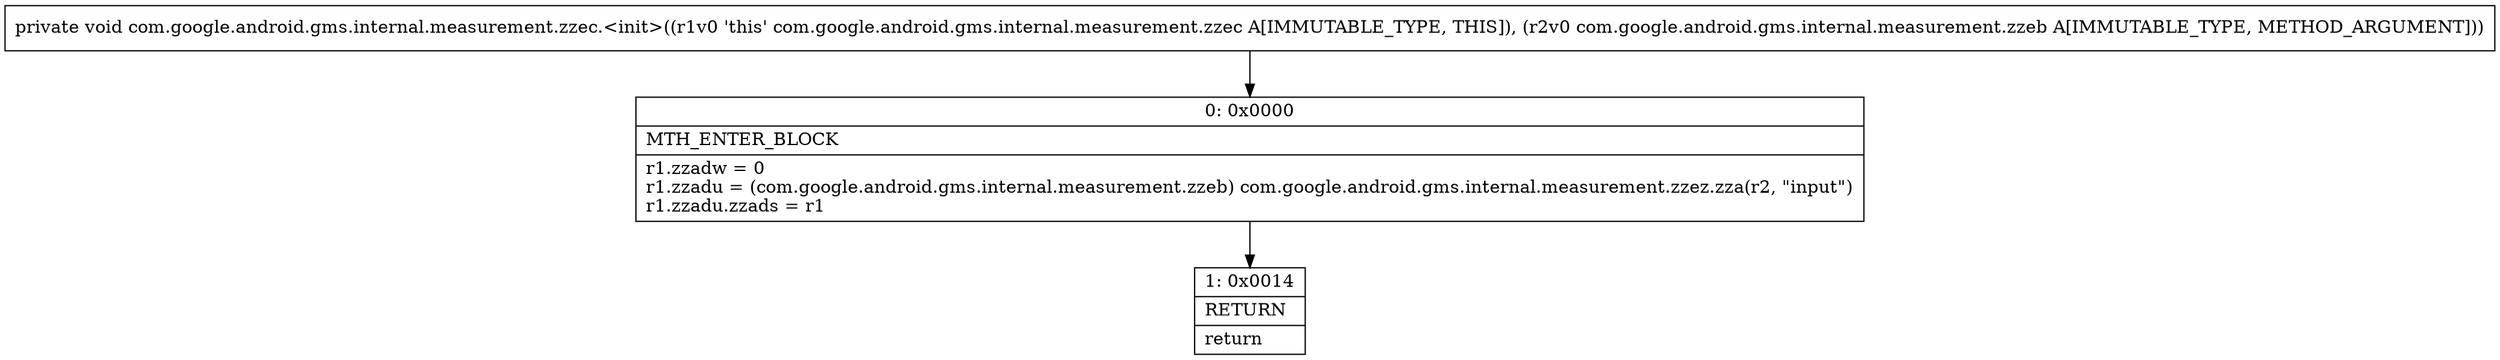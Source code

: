 digraph "CFG forcom.google.android.gms.internal.measurement.zzec.\<init\>(Lcom\/google\/android\/gms\/internal\/measurement\/zzeb;)V" {
Node_0 [shape=record,label="{0\:\ 0x0000|MTH_ENTER_BLOCK\l|r1.zzadw = 0\lr1.zzadu = (com.google.android.gms.internal.measurement.zzeb) com.google.android.gms.internal.measurement.zzez.zza(r2, \"input\")\lr1.zzadu.zzads = r1\l}"];
Node_1 [shape=record,label="{1\:\ 0x0014|RETURN\l|return\l}"];
MethodNode[shape=record,label="{private void com.google.android.gms.internal.measurement.zzec.\<init\>((r1v0 'this' com.google.android.gms.internal.measurement.zzec A[IMMUTABLE_TYPE, THIS]), (r2v0 com.google.android.gms.internal.measurement.zzeb A[IMMUTABLE_TYPE, METHOD_ARGUMENT])) }"];
MethodNode -> Node_0;
Node_0 -> Node_1;
}

